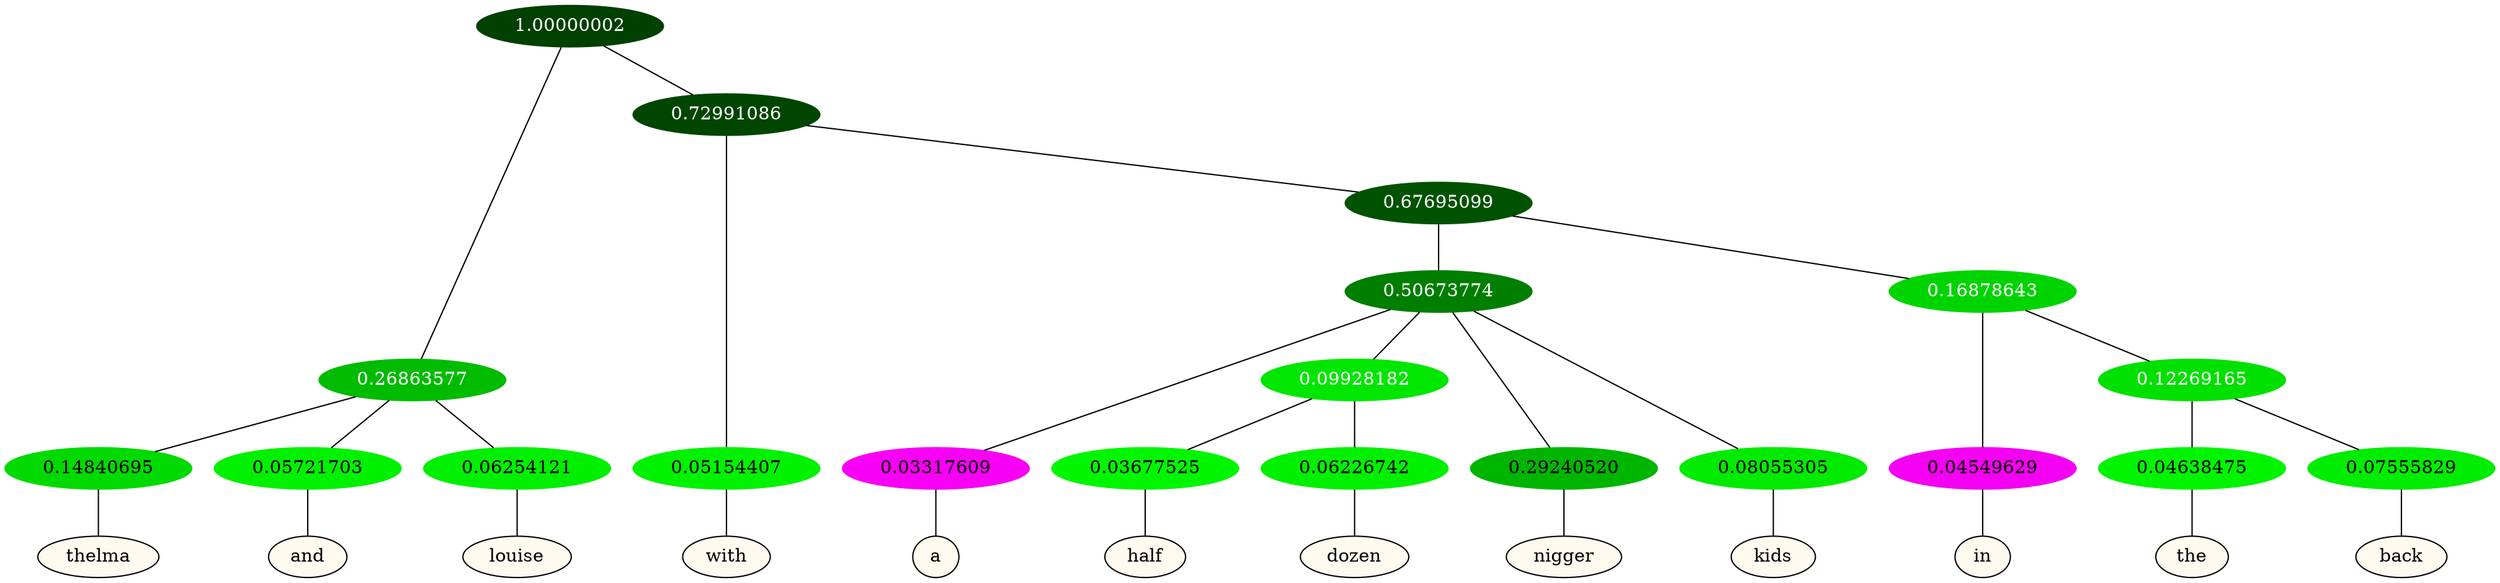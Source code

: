 graph {
	node [format=png height=0.15 nodesep=0.001 ordering=out overlap=prism overlap_scaling=0.01 ranksep=0.001 ratio=0.2 style=filled width=0.15]
	{
		rank=same
		a_w_3 [label=thelma color=black fillcolor=floralwhite style="filled,solid"]
		a_w_4 [label=and color=black fillcolor=floralwhite style="filled,solid"]
		a_w_5 [label=louise color=black fillcolor=floralwhite style="filled,solid"]
		a_w_6 [label=with color=black fillcolor=floralwhite style="filled,solid"]
		a_w_10 [label=a color=black fillcolor=floralwhite style="filled,solid"]
		a_w_16 [label=half color=black fillcolor=floralwhite style="filled,solid"]
		a_w_17 [label=dozen color=black fillcolor=floralwhite style="filled,solid"]
		a_w_12 [label=nigger color=black fillcolor=floralwhite style="filled,solid"]
		a_w_13 [label=kids color=black fillcolor=floralwhite style="filled,solid"]
		a_w_14 [label=in color=black fillcolor=floralwhite style="filled,solid"]
		a_w_18 [label=the color=black fillcolor=floralwhite style="filled,solid"]
		a_w_19 [label=back color=black fillcolor=floralwhite style="filled,solid"]
	}
	a_n_3 -- a_w_3
	a_n_4 -- a_w_4
	a_n_5 -- a_w_5
	a_n_6 -- a_w_6
	a_n_10 -- a_w_10
	a_n_16 -- a_w_16
	a_n_17 -- a_w_17
	a_n_12 -- a_w_12
	a_n_13 -- a_w_13
	a_n_14 -- a_w_14
	a_n_18 -- a_w_18
	a_n_19 -- a_w_19
	{
		rank=same
		a_n_3 [label=0.14840695 color="0.334 1.000 0.852" fontcolor=black]
		a_n_4 [label=0.05721703 color="0.334 1.000 0.943" fontcolor=black]
		a_n_5 [label=0.06254121 color="0.334 1.000 0.937" fontcolor=black]
		a_n_6 [label=0.05154407 color="0.334 1.000 0.948" fontcolor=black]
		a_n_10 [label=0.03317609 color="0.835 1.000 0.967" fontcolor=black]
		a_n_16 [label=0.03677525 color="0.334 1.000 0.963" fontcolor=black]
		a_n_17 [label=0.06226742 color="0.334 1.000 0.938" fontcolor=black]
		a_n_12 [label=0.29240520 color="0.334 1.000 0.708" fontcolor=black]
		a_n_13 [label=0.08055305 color="0.334 1.000 0.919" fontcolor=black]
		a_n_14 [label=0.04549629 color="0.835 1.000 0.955" fontcolor=black]
		a_n_18 [label=0.04638475 color="0.334 1.000 0.954" fontcolor=black]
		a_n_19 [label=0.07555829 color="0.334 1.000 0.924" fontcolor=black]
	}
	a_n_0 [label=1.00000002 color="0.334 1.000 0.250" fontcolor=grey99]
	a_n_1 [label=0.26863577 color="0.334 1.000 0.731" fontcolor=grey99]
	a_n_0 -- a_n_1
	a_n_2 [label=0.72991086 color="0.334 1.000 0.270" fontcolor=grey99]
	a_n_0 -- a_n_2
	a_n_1 -- a_n_3
	a_n_1 -- a_n_4
	a_n_1 -- a_n_5
	a_n_2 -- a_n_6
	a_n_7 [label=0.67695099 color="0.334 1.000 0.323" fontcolor=grey99]
	a_n_2 -- a_n_7
	a_n_8 [label=0.50673774 color="0.334 1.000 0.493" fontcolor=grey99]
	a_n_7 -- a_n_8
	a_n_9 [label=0.16878643 color="0.334 1.000 0.831" fontcolor=grey99]
	a_n_7 -- a_n_9
	a_n_8 -- a_n_10
	a_n_11 [label=0.09928182 color="0.334 1.000 0.901" fontcolor=grey99]
	a_n_8 -- a_n_11
	a_n_8 -- a_n_12
	a_n_8 -- a_n_13
	a_n_9 -- a_n_14
	a_n_15 [label=0.12269165 color="0.334 1.000 0.877" fontcolor=grey99]
	a_n_9 -- a_n_15
	a_n_11 -- a_n_16
	a_n_11 -- a_n_17
	a_n_15 -- a_n_18
	a_n_15 -- a_n_19
}
